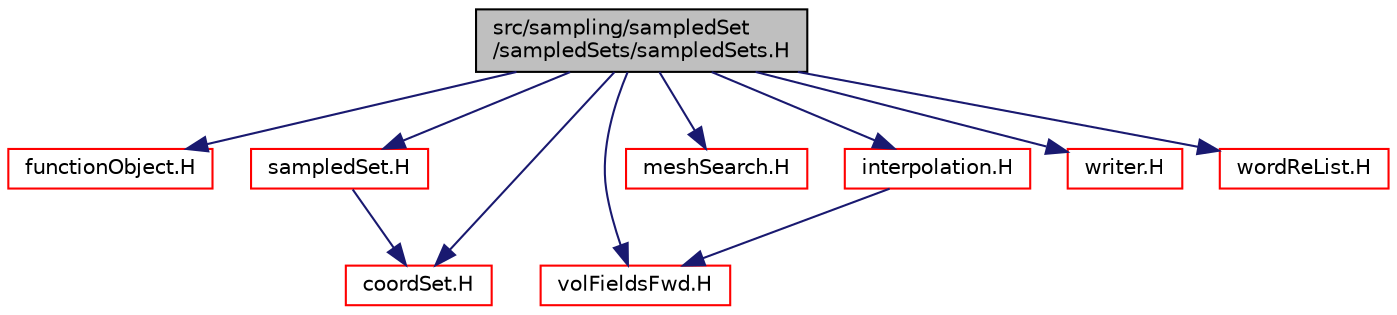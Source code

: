 digraph "src/sampling/sampledSet/sampledSets/sampledSets.H"
{
  bgcolor="transparent";
  edge [fontname="Helvetica",fontsize="10",labelfontname="Helvetica",labelfontsize="10"];
  node [fontname="Helvetica",fontsize="10",shape=record];
  Node1 [label="src/sampling/sampledSet\l/sampledSets/sampledSets.H",height=0.2,width=0.4,color="black", fillcolor="grey75", style="filled", fontcolor="black"];
  Node1 -> Node2 [color="midnightblue",fontsize="10",style="solid",fontname="Helvetica"];
  Node2 [label="functionObject.H",height=0.2,width=0.4,color="red",URL="$a08034.html"];
  Node1 -> Node3 [color="midnightblue",fontsize="10",style="solid",fontname="Helvetica"];
  Node3 [label="sampledSet.H",height=0.2,width=0.4,color="red",URL="$a09845.html"];
  Node3 -> Node4 [color="midnightblue",fontsize="10",style="solid",fontname="Helvetica"];
  Node4 [label="coordSet.H",height=0.2,width=0.4,color="red",URL="$a05127.html"];
  Node1 -> Node5 [color="midnightblue",fontsize="10",style="solid",fontname="Helvetica"];
  Node5 [label="volFieldsFwd.H",height=0.2,width=0.4,color="red",URL="$a05762.html"];
  Node1 -> Node6 [color="midnightblue",fontsize="10",style="solid",fontname="Helvetica"];
  Node6 [label="meshSearch.H",height=0.2,width=0.4,color="red",URL="$a07591.html"];
  Node1 -> Node7 [color="midnightblue",fontsize="10",style="solid",fontname="Helvetica"];
  Node7 [label="interpolation.H",height=0.2,width=0.4,color="red",URL="$a06105.html"];
  Node7 -> Node5 [color="midnightblue",fontsize="10",style="solid",fontname="Helvetica"];
  Node1 -> Node4 [color="midnightblue",fontsize="10",style="solid",fontname="Helvetica"];
  Node1 -> Node8 [color="midnightblue",fontsize="10",style="solid",fontname="Helvetica"];
  Node8 [label="writer.H",height=0.2,width=0.4,color="red",URL="$a05149.html"];
  Node1 -> Node9 [color="midnightblue",fontsize="10",style="solid",fontname="Helvetica"];
  Node9 [label="wordReList.H",height=0.2,width=0.4,color="red",URL="$a09312.html"];
}
